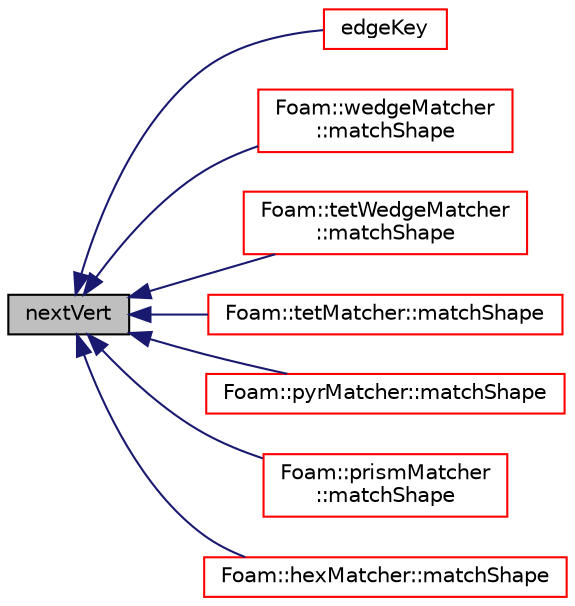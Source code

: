 digraph "nextVert"
{
  bgcolor="transparent";
  edge [fontname="Helvetica",fontsize="10",labelfontname="Helvetica",labelfontsize="10"];
  node [fontname="Helvetica",fontsize="10",shape=record];
  rankdir="LR";
  Node1 [label="nextVert",height=0.2,width=0.4,color="black", fillcolor="grey75", style="filled", fontcolor="black"];
  Node1 -> Node2 [dir="back",color="midnightblue",fontsize="10",style="solid",fontname="Helvetica"];
  Node2 [label="edgeKey",height=0.2,width=0.4,color="red",URL="$a00215.html#ace91d3503f6982ec47075dbe0167f126",tooltip="Given start and end of edge generate unique key. "];
  Node1 -> Node3 [dir="back",color="midnightblue",fontsize="10",style="solid",fontname="Helvetica"];
  Node3 [label="Foam::wedgeMatcher\l::matchShape",height=0.2,width=0.4,color="red",URL="$a02976.html#a1eba155714e7031777891b5d224b67fc",tooltip="Low level shape recognition. Return true if matches. "];
  Node1 -> Node4 [dir="back",color="midnightblue",fontsize="10",style="solid",fontname="Helvetica"];
  Node4 [label="Foam::tetWedgeMatcher\l::matchShape",height=0.2,width=0.4,color="red",URL="$a02667.html#a1eba155714e7031777891b5d224b67fc",tooltip="Low level shape recognition. Return true if matches. "];
  Node1 -> Node5 [dir="back",color="midnightblue",fontsize="10",style="solid",fontname="Helvetica"];
  Node5 [label="Foam::tetMatcher::matchShape",height=0.2,width=0.4,color="red",URL="$a02663.html#a1eba155714e7031777891b5d224b67fc",tooltip="Low level shape recognition. Return true if matches. "];
  Node1 -> Node6 [dir="back",color="midnightblue",fontsize="10",style="solid",fontname="Helvetica"];
  Node6 [label="Foam::pyrMatcher::matchShape",height=0.2,width=0.4,color="red",URL="$a02096.html#a1eba155714e7031777891b5d224b67fc",tooltip="Low level shape recognition. Return true if matches. "];
  Node1 -> Node7 [dir="back",color="midnightblue",fontsize="10",style="solid",fontname="Helvetica"];
  Node7 [label="Foam::prismMatcher\l::matchShape",height=0.2,width=0.4,color="red",URL="$a02026.html#a1eba155714e7031777891b5d224b67fc",tooltip="Low level shape recognition. Return true if matches. "];
  Node1 -> Node8 [dir="back",color="midnightblue",fontsize="10",style="solid",fontname="Helvetica"];
  Node8 [label="Foam::hexMatcher::matchShape",height=0.2,width=0.4,color="red",URL="$a01025.html#a1eba155714e7031777891b5d224b67fc",tooltip="Low level shape recognition. Return true if matches. "];
}

